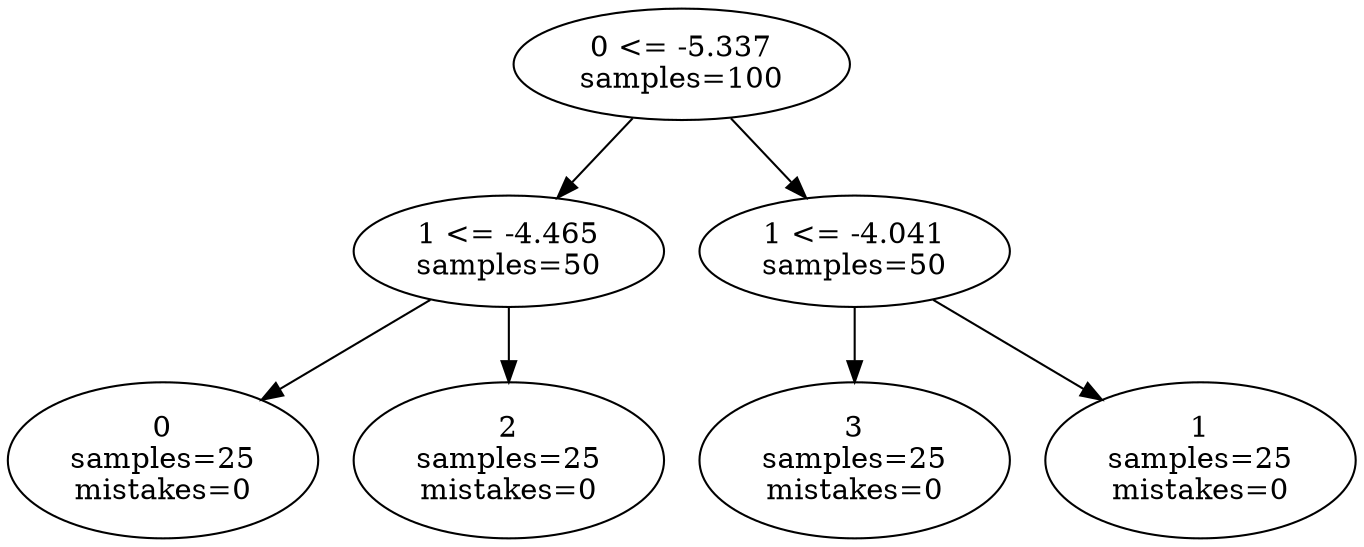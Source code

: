 digraph ClusteringTree {
n_0 [label="0 <= -5.337
samples=\100"];
n_1 [label="1 <= -4.465
samples=\50"];
n_2 [label="1 <= -4.041
samples=\50"];
n_3 [label="0
samples=\25
mistakes=\0"];
n_4 [label="2
samples=\25
mistakes=\0"];
n_5 [label="3
samples=\25
mistakes=\0"];
n_6 [label="1
samples=\25
mistakes=\0"];
n_0 -> n_1;
n_0 -> n_2;
n_1 -> n_3;
n_1 -> n_4;
n_2 -> n_5;
n_2 -> n_6;
}
